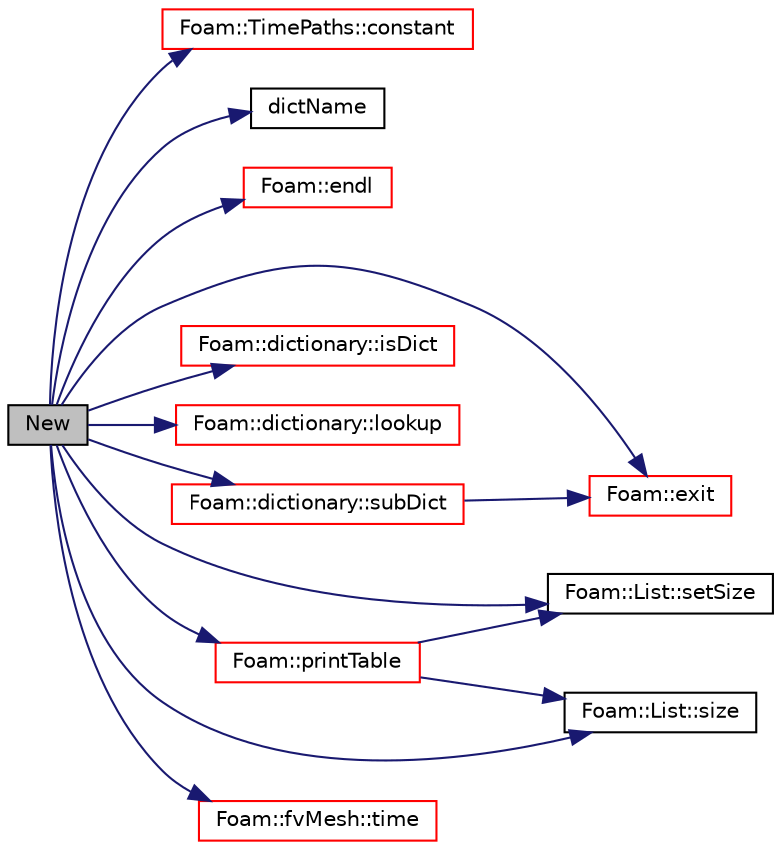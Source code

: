 digraph "New"
{
  bgcolor="transparent";
  edge [fontname="Helvetica",fontsize="10",labelfontname="Helvetica",labelfontsize="10"];
  node [fontname="Helvetica",fontsize="10",shape=record];
  rankdir="LR";
  Node40 [label="New",height=0.2,width=0.4,color="black", fillcolor="grey75", style="filled", fontcolor="black"];
  Node40 -> Node41 [color="midnightblue",fontsize="10",style="solid",fontname="Helvetica"];
  Node41 [label="Foam::TimePaths::constant",height=0.2,width=0.4,color="red",URL="$a27461.html#ab16cfc6e7be33ff5683a856ae077433c",tooltip="Return constant name. "];
  Node40 -> Node43 [color="midnightblue",fontsize="10",style="solid",fontname="Helvetica"];
  Node43 [label="dictName",height=0.2,width=0.4,color="black",URL="$a41249.html#a2ce6e6886eaffc8e3b0677e78ed12560"];
  Node40 -> Node44 [color="midnightblue",fontsize="10",style="solid",fontname="Helvetica"];
  Node44 [label="Foam::endl",height=0.2,width=0.4,color="red",URL="$a21851.html#a2db8fe02a0d3909e9351bb4275b23ce4",tooltip="Add newline and flush stream. "];
  Node40 -> Node46 [color="midnightblue",fontsize="10",style="solid",fontname="Helvetica"];
  Node46 [label="Foam::exit",height=0.2,width=0.4,color="red",URL="$a21851.html#a06ca7250d8e89caf05243ec094843642"];
  Node40 -> Node93 [color="midnightblue",fontsize="10",style="solid",fontname="Helvetica"];
  Node93 [label="Foam::dictionary::isDict",height=0.2,width=0.4,color="red",URL="$a27129.html#aa4cc2aee9215f116e05032ce430e102a",tooltip="Check if entry is a sub-dictionary. "];
  Node40 -> Node95 [color="midnightblue",fontsize="10",style="solid",fontname="Helvetica"];
  Node95 [label="Foam::dictionary::lookup",height=0.2,width=0.4,color="red",URL="$a27129.html#a6a0727fa523e48977e27348663def509",tooltip="Find and return an entry data stream. "];
  Node40 -> Node342 [color="midnightblue",fontsize="10",style="solid",fontname="Helvetica"];
  Node342 [label="Foam::printTable",height=0.2,width=0.4,color="red",URL="$a21851.html#a86b59408bbed3515547770d771d194eb"];
  Node342 -> Node220 [color="midnightblue",fontsize="10",style="solid",fontname="Helvetica"];
  Node220 [label="Foam::List::setSize",height=0.2,width=0.4,color="black",URL="$a26833.html#aedb985ffeaf1bdbfeccc2a8730405703",tooltip="Reset size of List. "];
  Node342 -> Node133 [color="midnightblue",fontsize="10",style="solid",fontname="Helvetica"];
  Node133 [label="Foam::List::size",height=0.2,width=0.4,color="black",URL="$a26833.html#a8a5f6fa29bd4b500caf186f60245b384",tooltip="Override size to be inconsistent with allocated storage. "];
  Node40 -> Node220 [color="midnightblue",fontsize="10",style="solid",fontname="Helvetica"];
  Node40 -> Node133 [color="midnightblue",fontsize="10",style="solid",fontname="Helvetica"];
  Node40 -> Node187 [color="midnightblue",fontsize="10",style="solid",fontname="Helvetica"];
  Node187 [label="Foam::dictionary::subDict",height=0.2,width=0.4,color="red",URL="$a27129.html#aaa26b5f2da6aff5a6a59af5407f1bf59",tooltip="Find and return a sub-dictionary. "];
  Node187 -> Node46 [color="midnightblue",fontsize="10",style="solid",fontname="Helvetica"];
  Node40 -> Node117 [color="midnightblue",fontsize="10",style="solid",fontname="Helvetica"];
  Node117 [label="Foam::fvMesh::time",height=0.2,width=0.4,color="red",URL="$a23593.html#a0d94096809fe3376b29a2a29ca11bb18",tooltip="Return the top-level database. "];
}
